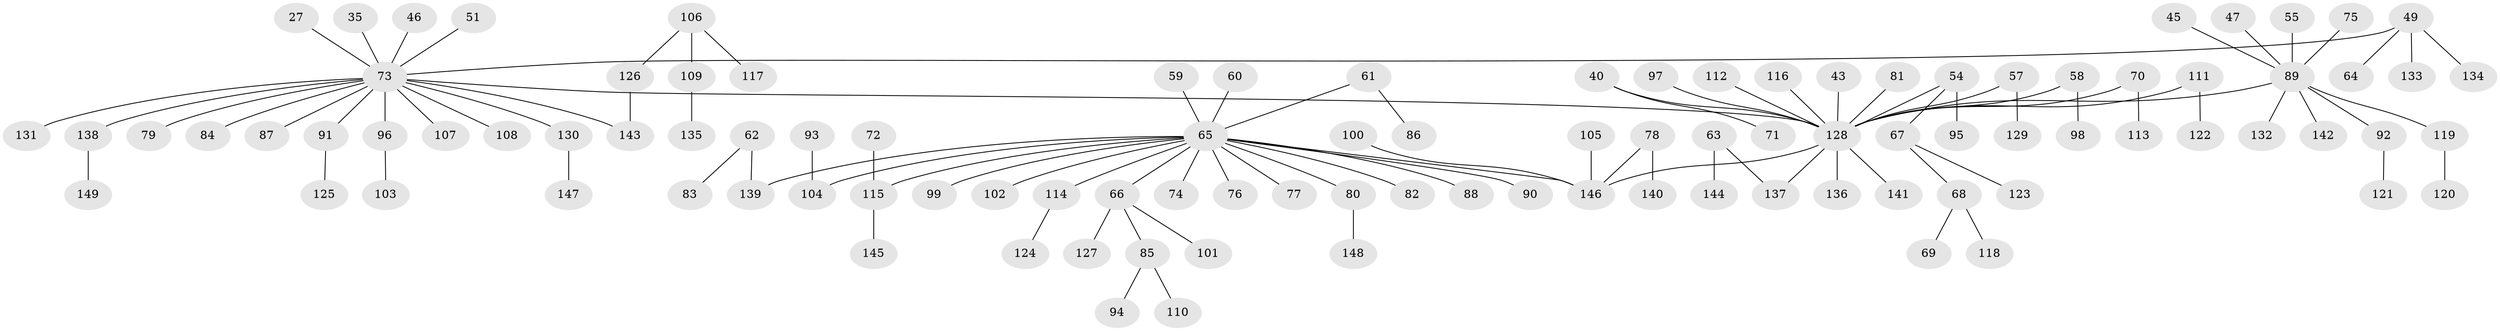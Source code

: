 // original degree distribution, {4: 0.03355704697986577, 5: 0.053691275167785234, 3: 0.1342281879194631, 6: 0.013422818791946308, 9: 0.006711409395973154, 1: 0.5302013422818792, 10: 0.006711409395973154, 2: 0.2214765100671141}
// Generated by graph-tools (version 1.1) at 2025/56/03/04/25 21:56:58]
// undirected, 104 vertices, 103 edges
graph export_dot {
graph [start="1"]
  node [color=gray90,style=filled];
  27;
  35;
  40;
  43;
  45;
  46;
  47;
  49 [super="+20+44+39"];
  51;
  54 [super="+22"];
  55;
  57;
  58;
  59;
  60;
  61;
  62;
  63;
  64;
  65 [super="+29+50"];
  66;
  67;
  68;
  69;
  70;
  71;
  72;
  73 [super="+38+48"];
  74;
  75;
  76;
  77;
  78;
  79;
  80;
  81;
  82;
  83;
  84;
  85;
  86;
  87;
  88;
  89 [super="+8+15+53"];
  90;
  91;
  92;
  93;
  94;
  95;
  96;
  97;
  98;
  99;
  100;
  101;
  102;
  103;
  104 [super="+32"];
  105;
  106;
  107;
  108;
  109;
  110;
  111;
  112;
  113;
  114;
  115 [super="+52"];
  116;
  117;
  118;
  119;
  120;
  121;
  122;
  123;
  124;
  125;
  126 [super="+31"];
  127;
  128 [super="+3+10+23+34+26+37"];
  129;
  130;
  131;
  132;
  133;
  134;
  135;
  136;
  137 [super="+56"];
  138;
  139 [super="+41"];
  140;
  141;
  142;
  143 [super="+16"];
  144;
  145;
  146 [super="+36+5"];
  147;
  148;
  149;
  27 -- 73;
  35 -- 73;
  40 -- 71;
  40 -- 128;
  43 -- 128;
  45 -- 89;
  46 -- 73;
  47 -- 89;
  49 -- 64;
  49 -- 133;
  49 -- 73;
  49 -- 134;
  51 -- 73;
  54 -- 67;
  54 -- 128;
  54 -- 95;
  55 -- 89;
  57 -- 129;
  57 -- 128;
  58 -- 98;
  58 -- 128;
  59 -- 65;
  60 -- 65;
  61 -- 86;
  61 -- 65;
  62 -- 83;
  62 -- 139;
  63 -- 144;
  63 -- 137;
  65 -- 74;
  65 -- 88;
  65 -- 76;
  65 -- 139;
  65 -- 66;
  65 -- 99;
  65 -- 102;
  65 -- 104;
  65 -- 77;
  65 -- 80;
  65 -- 114;
  65 -- 146;
  65 -- 82;
  65 -- 90;
  65 -- 115;
  66 -- 85;
  66 -- 101;
  66 -- 127;
  67 -- 68;
  67 -- 123;
  68 -- 69;
  68 -- 118;
  70 -- 113;
  70 -- 128;
  72 -- 115;
  73 -- 87;
  73 -- 138;
  73 -- 128;
  73 -- 130;
  73 -- 131;
  73 -- 79;
  73 -- 143;
  73 -- 84;
  73 -- 91;
  73 -- 96;
  73 -- 107;
  73 -- 108;
  75 -- 89;
  78 -- 140;
  78 -- 146;
  80 -- 148;
  81 -- 128;
  85 -- 94;
  85 -- 110;
  89 -- 132;
  89 -- 119;
  89 -- 92;
  89 -- 128;
  89 -- 142;
  91 -- 125;
  92 -- 121;
  93 -- 104;
  96 -- 103;
  97 -- 128;
  100 -- 146;
  105 -- 146;
  106 -- 109;
  106 -- 117;
  106 -- 126;
  109 -- 135;
  111 -- 122;
  111 -- 128;
  112 -- 128;
  114 -- 124;
  115 -- 145;
  116 -- 128;
  119 -- 120;
  126 -- 143;
  128 -- 141;
  128 -- 146;
  128 -- 136;
  128 -- 137;
  130 -- 147;
  138 -- 149;
}
